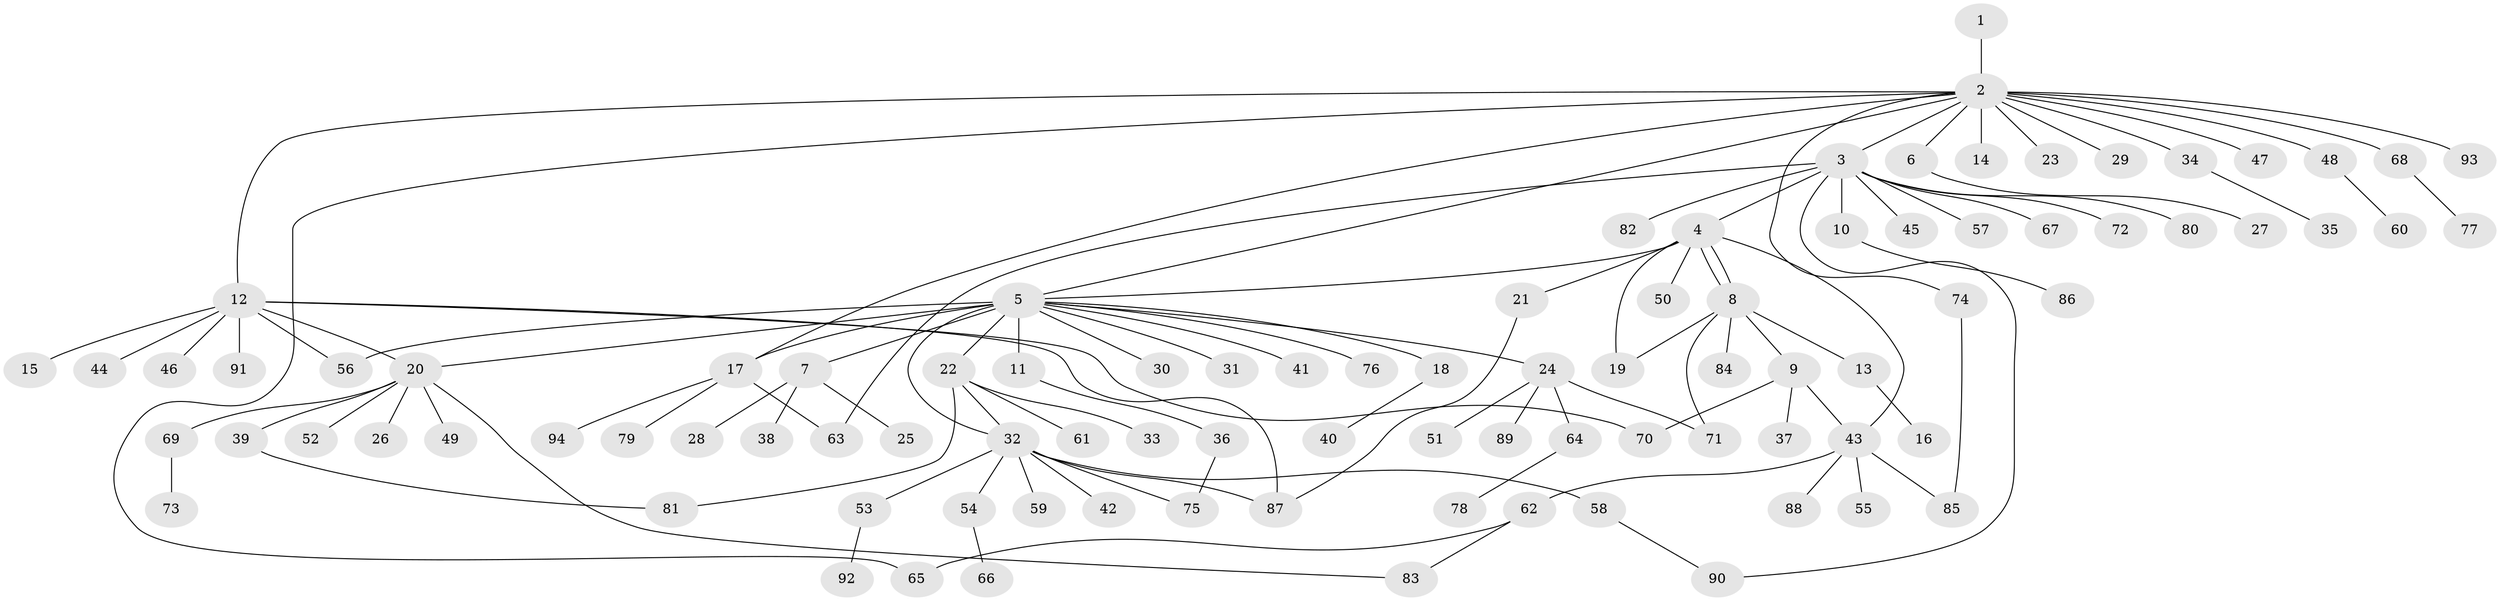 // coarse degree distribution, {1: 0.625, 15: 0.017857142857142856, 10: 0.017857142857142856, 12: 0.03571428571428571, 6: 0.017857142857142856, 4: 0.017857142857142856, 2: 0.21428571428571427, 11: 0.017857142857142856, 8: 0.017857142857142856, 3: 0.017857142857142856}
// Generated by graph-tools (version 1.1) at 2025/18/03/04/25 18:18:25]
// undirected, 94 vertices, 112 edges
graph export_dot {
graph [start="1"]
  node [color=gray90,style=filled];
  1;
  2;
  3;
  4;
  5;
  6;
  7;
  8;
  9;
  10;
  11;
  12;
  13;
  14;
  15;
  16;
  17;
  18;
  19;
  20;
  21;
  22;
  23;
  24;
  25;
  26;
  27;
  28;
  29;
  30;
  31;
  32;
  33;
  34;
  35;
  36;
  37;
  38;
  39;
  40;
  41;
  42;
  43;
  44;
  45;
  46;
  47;
  48;
  49;
  50;
  51;
  52;
  53;
  54;
  55;
  56;
  57;
  58;
  59;
  60;
  61;
  62;
  63;
  64;
  65;
  66;
  67;
  68;
  69;
  70;
  71;
  72;
  73;
  74;
  75;
  76;
  77;
  78;
  79;
  80;
  81;
  82;
  83;
  84;
  85;
  86;
  87;
  88;
  89;
  90;
  91;
  92;
  93;
  94;
  1 -- 2;
  2 -- 3;
  2 -- 5;
  2 -- 6;
  2 -- 12;
  2 -- 14;
  2 -- 17;
  2 -- 23;
  2 -- 29;
  2 -- 34;
  2 -- 47;
  2 -- 48;
  2 -- 65;
  2 -- 68;
  2 -- 74;
  2 -- 93;
  3 -- 4;
  3 -- 10;
  3 -- 45;
  3 -- 57;
  3 -- 63;
  3 -- 67;
  3 -- 72;
  3 -- 80;
  3 -- 82;
  3 -- 90;
  4 -- 5;
  4 -- 8;
  4 -- 8;
  4 -- 19;
  4 -- 21;
  4 -- 43;
  4 -- 50;
  5 -- 7;
  5 -- 11;
  5 -- 17;
  5 -- 18;
  5 -- 20;
  5 -- 22;
  5 -- 24;
  5 -- 30;
  5 -- 31;
  5 -- 32;
  5 -- 41;
  5 -- 56;
  5 -- 76;
  6 -- 27;
  7 -- 25;
  7 -- 28;
  7 -- 38;
  8 -- 9;
  8 -- 13;
  8 -- 19;
  8 -- 71;
  8 -- 84;
  9 -- 37;
  9 -- 43;
  9 -- 70;
  10 -- 86;
  11 -- 36;
  12 -- 15;
  12 -- 20;
  12 -- 44;
  12 -- 46;
  12 -- 56;
  12 -- 70;
  12 -- 87;
  12 -- 91;
  13 -- 16;
  17 -- 63;
  17 -- 79;
  17 -- 94;
  18 -- 40;
  20 -- 26;
  20 -- 39;
  20 -- 49;
  20 -- 52;
  20 -- 69;
  20 -- 83;
  21 -- 87;
  22 -- 32;
  22 -- 33;
  22 -- 61;
  22 -- 81;
  24 -- 51;
  24 -- 64;
  24 -- 71;
  24 -- 89;
  32 -- 42;
  32 -- 53;
  32 -- 54;
  32 -- 58;
  32 -- 59;
  32 -- 75;
  32 -- 87;
  34 -- 35;
  36 -- 75;
  39 -- 81;
  43 -- 55;
  43 -- 62;
  43 -- 85;
  43 -- 88;
  48 -- 60;
  53 -- 92;
  54 -- 66;
  58 -- 90;
  62 -- 65;
  62 -- 83;
  64 -- 78;
  68 -- 77;
  69 -- 73;
  74 -- 85;
}
